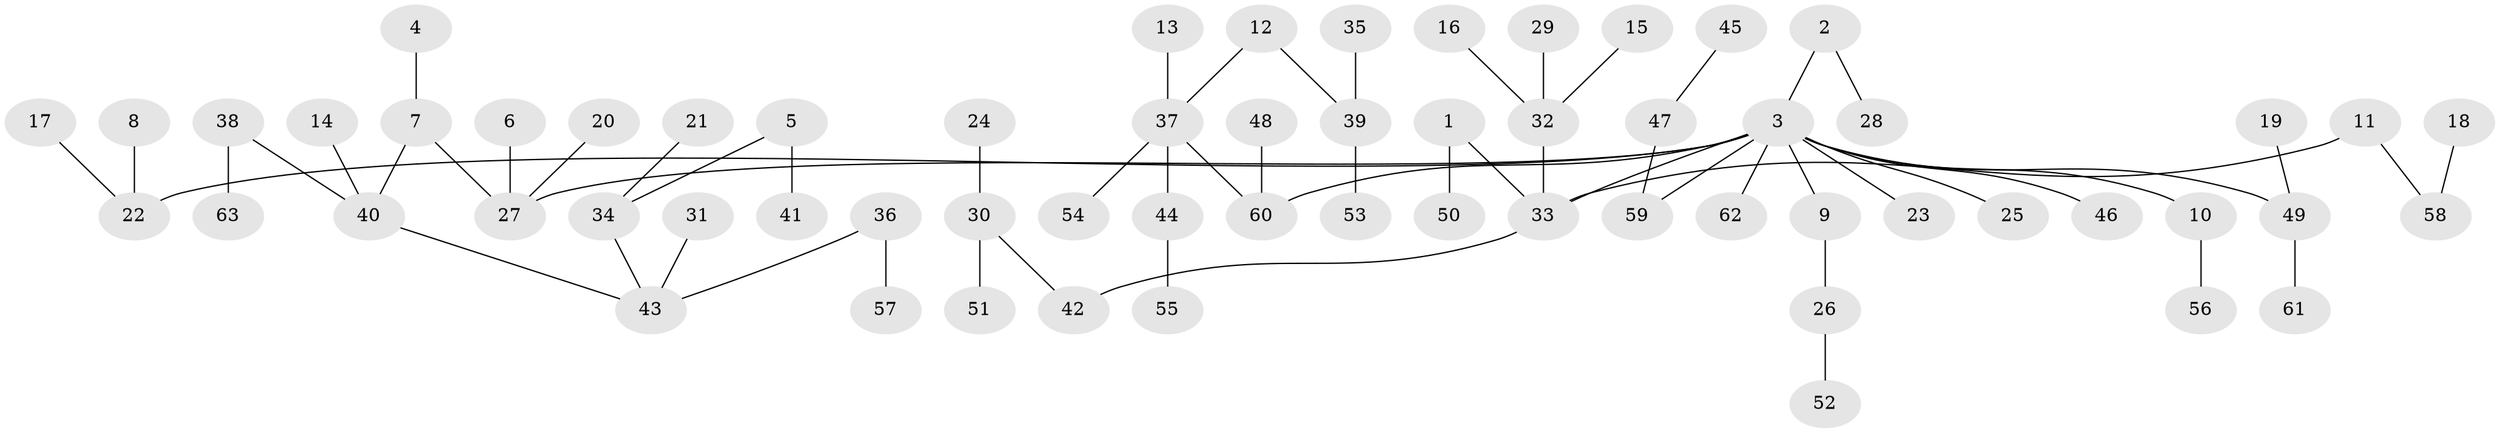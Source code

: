 // original degree distribution, {6: 0.03968253968253968, 5: 0.023809523809523808, 3: 0.09523809523809523, 2: 0.23809523809523808, 4: 0.0873015873015873, 1: 0.5158730158730159}
// Generated by graph-tools (version 1.1) at 2025/26/03/09/25 03:26:22]
// undirected, 63 vertices, 62 edges
graph export_dot {
graph [start="1"]
  node [color=gray90,style=filled];
  1;
  2;
  3;
  4;
  5;
  6;
  7;
  8;
  9;
  10;
  11;
  12;
  13;
  14;
  15;
  16;
  17;
  18;
  19;
  20;
  21;
  22;
  23;
  24;
  25;
  26;
  27;
  28;
  29;
  30;
  31;
  32;
  33;
  34;
  35;
  36;
  37;
  38;
  39;
  40;
  41;
  42;
  43;
  44;
  45;
  46;
  47;
  48;
  49;
  50;
  51;
  52;
  53;
  54;
  55;
  56;
  57;
  58;
  59;
  60;
  61;
  62;
  63;
  1 -- 33 [weight=1.0];
  1 -- 50 [weight=1.0];
  2 -- 3 [weight=1.0];
  2 -- 28 [weight=1.0];
  3 -- 9 [weight=1.0];
  3 -- 10 [weight=1.0];
  3 -- 22 [weight=1.0];
  3 -- 23 [weight=1.0];
  3 -- 25 [weight=1.0];
  3 -- 27 [weight=1.0];
  3 -- 33 [weight=1.0];
  3 -- 46 [weight=1.0];
  3 -- 49 [weight=1.0];
  3 -- 59 [weight=1.0];
  3 -- 60 [weight=1.0];
  3 -- 62 [weight=1.0];
  4 -- 7 [weight=1.0];
  5 -- 34 [weight=1.0];
  5 -- 41 [weight=1.0];
  6 -- 27 [weight=1.0];
  7 -- 27 [weight=1.0];
  7 -- 40 [weight=1.0];
  8 -- 22 [weight=1.0];
  9 -- 26 [weight=1.0];
  10 -- 56 [weight=1.0];
  11 -- 33 [weight=1.0];
  11 -- 58 [weight=1.0];
  12 -- 37 [weight=1.0];
  12 -- 39 [weight=1.0];
  13 -- 37 [weight=1.0];
  14 -- 40 [weight=1.0];
  15 -- 32 [weight=1.0];
  16 -- 32 [weight=1.0];
  17 -- 22 [weight=1.0];
  18 -- 58 [weight=1.0];
  19 -- 49 [weight=1.0];
  20 -- 27 [weight=1.0];
  21 -- 34 [weight=1.0];
  24 -- 30 [weight=1.0];
  26 -- 52 [weight=1.0];
  29 -- 32 [weight=1.0];
  30 -- 42 [weight=1.0];
  30 -- 51 [weight=1.0];
  31 -- 43 [weight=1.0];
  32 -- 33 [weight=1.0];
  33 -- 42 [weight=1.0];
  34 -- 43 [weight=1.0];
  35 -- 39 [weight=1.0];
  36 -- 43 [weight=1.0];
  36 -- 57 [weight=1.0];
  37 -- 44 [weight=1.0];
  37 -- 54 [weight=1.0];
  37 -- 60 [weight=1.0];
  38 -- 40 [weight=1.0];
  38 -- 63 [weight=1.0];
  39 -- 53 [weight=1.0];
  40 -- 43 [weight=1.0];
  44 -- 55 [weight=1.0];
  45 -- 47 [weight=1.0];
  47 -- 59 [weight=1.0];
  48 -- 60 [weight=1.0];
  49 -- 61 [weight=1.0];
}
